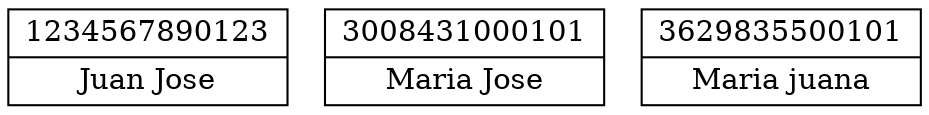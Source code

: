 digraph HashTable {
    node [shape=record];
    node1 [label="{<dpi>   1234567890123|<nombre>Juan Jose
}"];
    node2 [label="{<dpi>   3008431000101|<nombre>Maria Jose
}"];
    node6 [label="{<dpi>   3629835500101|<nombre>Maria juana
}"];
}
